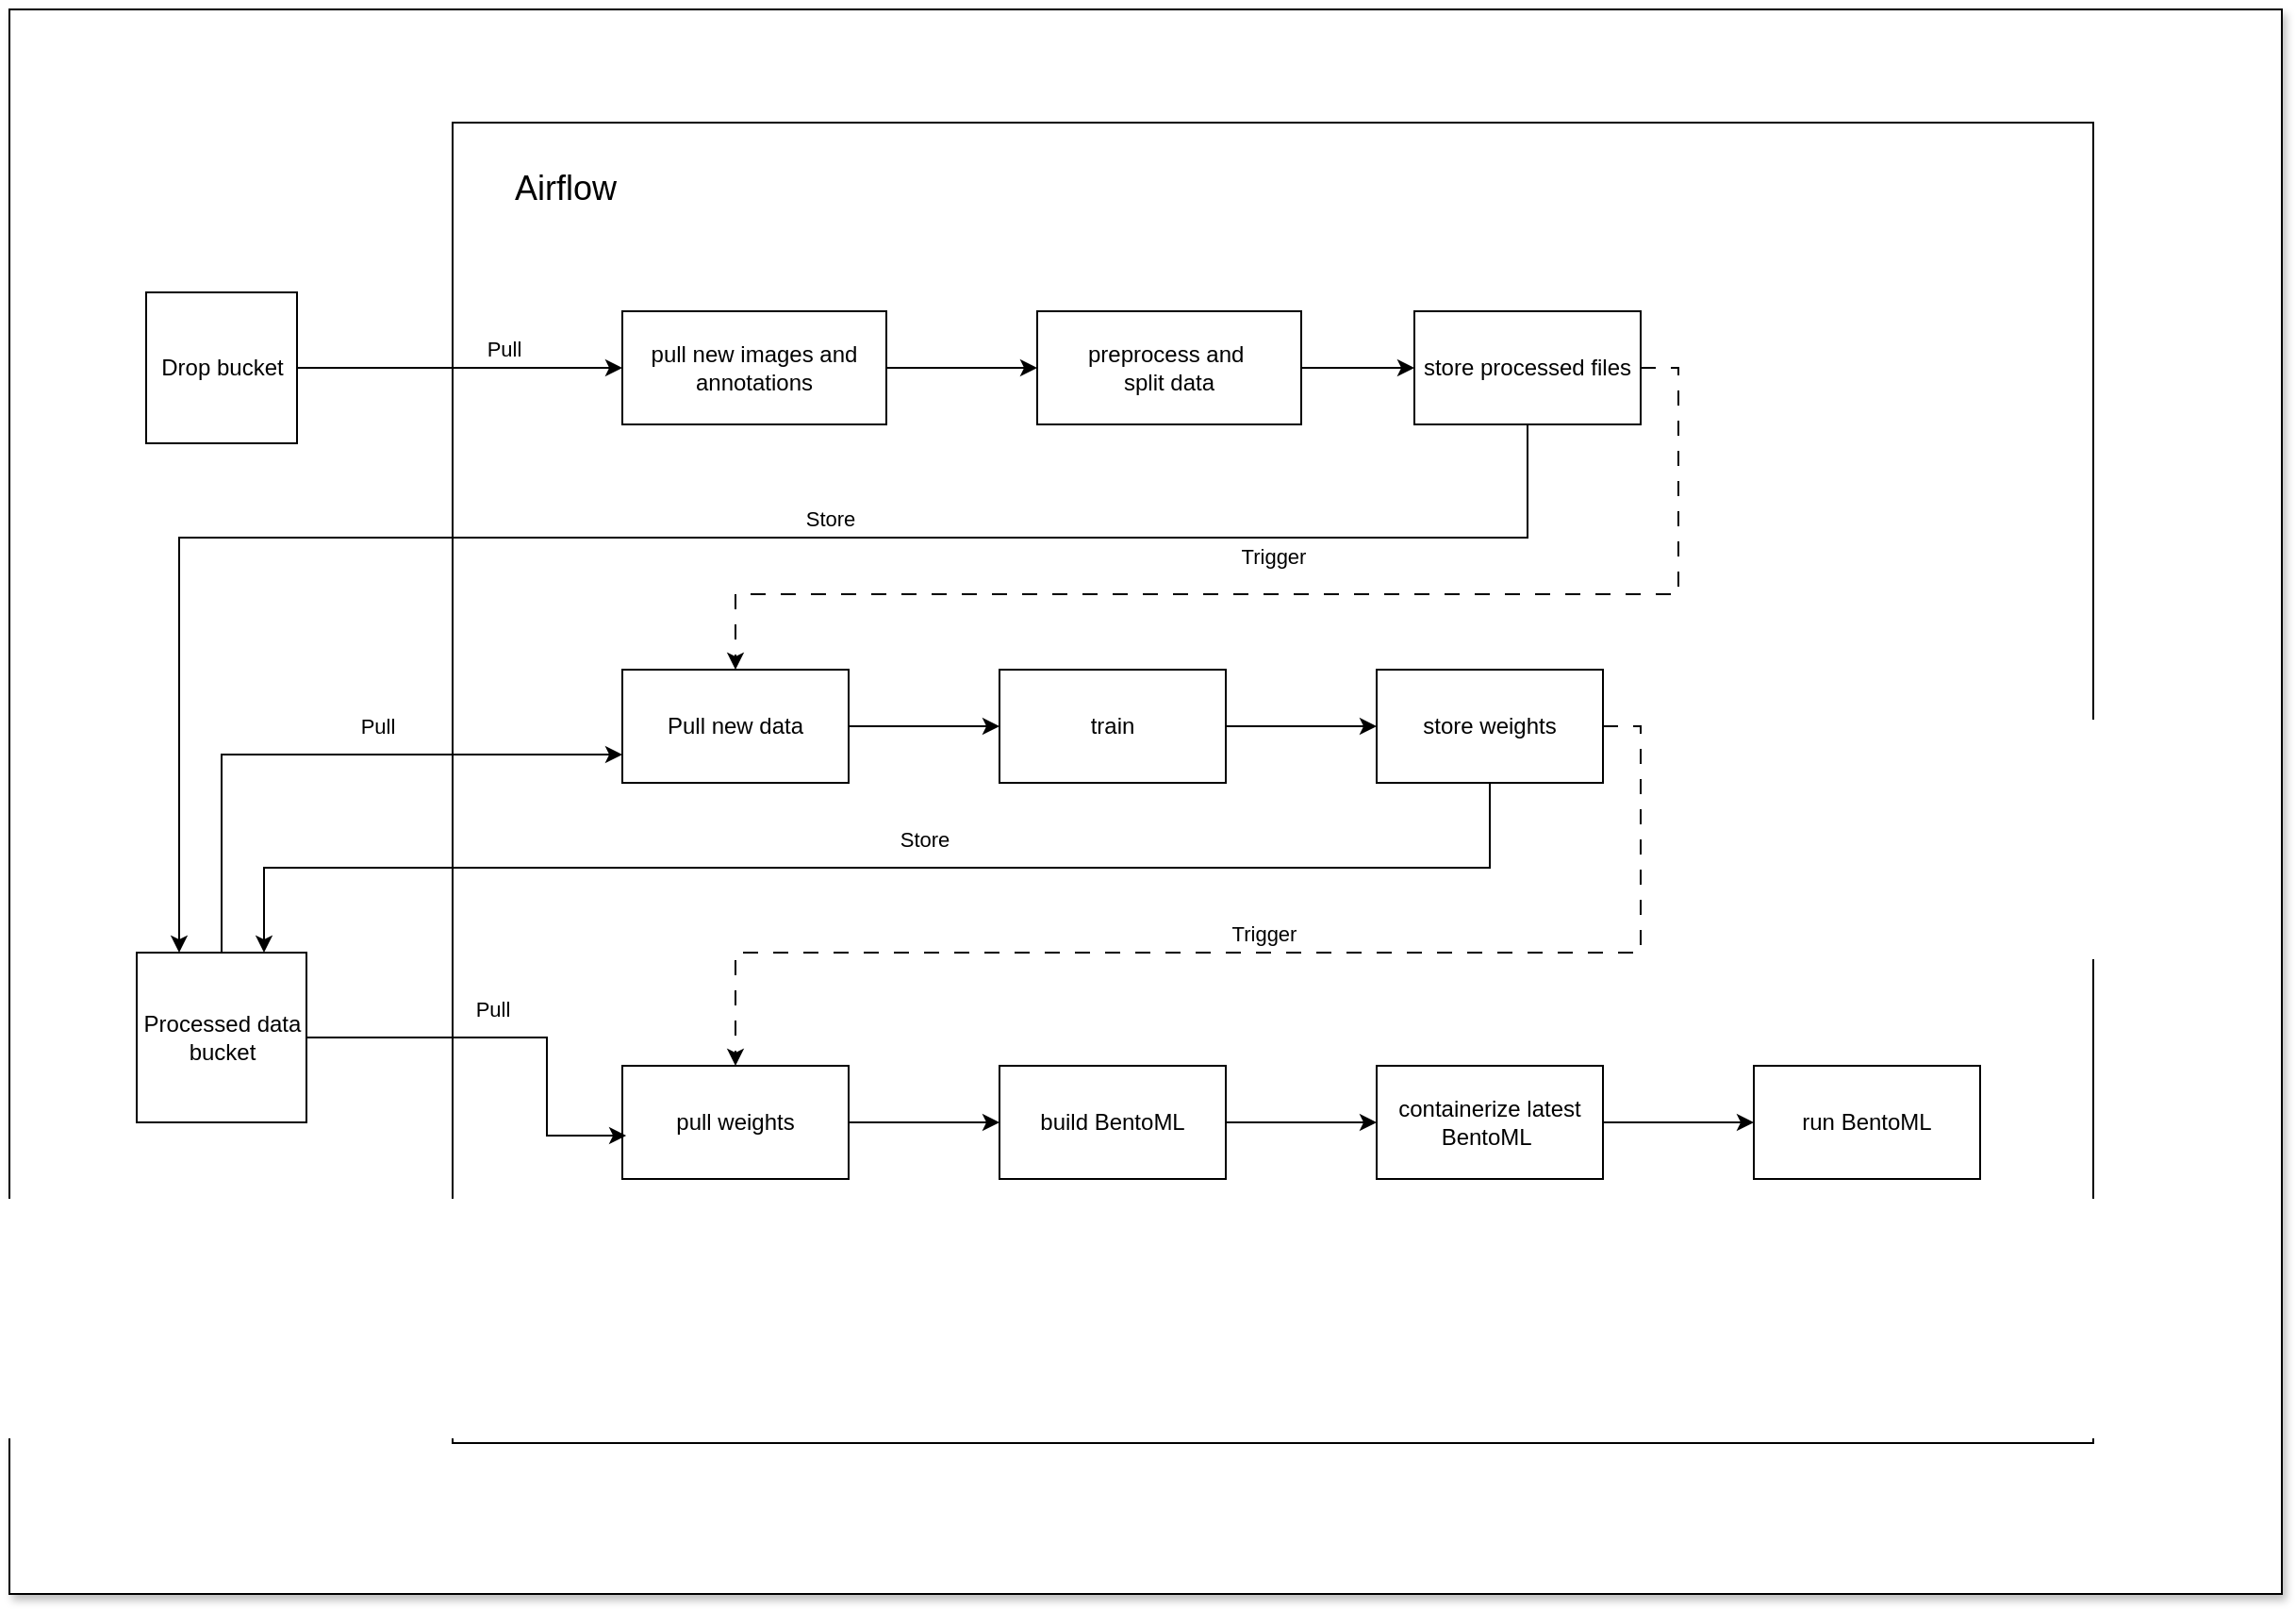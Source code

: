 <mxfile version="25.0.1">
  <diagram name="Page-1" id="aFCZX8sQgbK9KD3kQH3_">
    <mxGraphModel dx="1621" dy="1521" grid="1" gridSize="10" guides="1" tooltips="1" connect="1" arrows="1" fold="1" page="0" pageScale="1" pageWidth="827" pageHeight="1169" math="0" shadow="0">
      <root>
        <mxCell id="0" />
        <mxCell id="1" parent="0" />
        <mxCell id="rTd2wPLrgLgjxWC-Via5-18" value="" style="rounded=0;whiteSpace=wrap;html=1;shadow=1;" vertex="1" parent="1">
          <mxGeometry x="-45" width="1205" height="840" as="geometry" />
        </mxCell>
        <mxCell id="OwcmuB5FL0zpqkgBIQRN-11" value="" style="rounded=0;whiteSpace=wrap;html=1;" parent="1" vertex="1">
          <mxGeometry x="190" y="60" width="870" height="700" as="geometry" />
        </mxCell>
        <mxCell id="OwcmuB5FL0zpqkgBIQRN-1" value="Drop bucket" style="whiteSpace=wrap;html=1;aspect=fixed;" parent="1" vertex="1">
          <mxGeometry x="27.5" y="150" width="80" height="80" as="geometry" />
        </mxCell>
        <mxCell id="OwcmuB5FL0zpqkgBIQRN-6" value="Airflow" style="text;html=1;align=center;verticalAlign=middle;whiteSpace=wrap;rounded=0;fontSize=18;" parent="1" vertex="1">
          <mxGeometry x="200" y="70" width="100" height="50" as="geometry" />
        </mxCell>
        <mxCell id="rTd2wPLrgLgjxWC-Via5-2" value="" style="edgeStyle=orthogonalEdgeStyle;rounded=0;orthogonalLoop=1;jettySize=auto;html=1;" edge="1" parent="1" source="OwcmuB5FL0zpqkgBIQRN-8" target="rTd2wPLrgLgjxWC-Via5-1">
          <mxGeometry relative="1" as="geometry" />
        </mxCell>
        <mxCell id="rTd2wPLrgLgjxWC-Via5-9" style="edgeStyle=orthogonalEdgeStyle;rounded=0;orthogonalLoop=1;jettySize=auto;html=1;exitX=0;exitY=0.5;exitDx=0;exitDy=0;endArrow=none;endFill=0;startArrow=classic;startFill=1;" edge="1" parent="1" source="OwcmuB5FL0zpqkgBIQRN-8" target="OwcmuB5FL0zpqkgBIQRN-1">
          <mxGeometry relative="1" as="geometry" />
        </mxCell>
        <mxCell id="rTd2wPLrgLgjxWC-Via5-31" value="Pull" style="edgeLabel;html=1;align=center;verticalAlign=middle;resizable=0;points=[];" vertex="1" connectable="0" parent="rTd2wPLrgLgjxWC-Via5-9">
          <mxGeometry x="-0.27" relative="1" as="geometry">
            <mxPoint y="-10" as="offset" />
          </mxGeometry>
        </mxCell>
        <mxCell id="OwcmuB5FL0zpqkgBIQRN-8" value="pull new images and annotations" style="rounded=0;whiteSpace=wrap;html=1;" parent="1" vertex="1">
          <mxGeometry x="280" y="160" width="140" height="60" as="geometry" />
        </mxCell>
        <mxCell id="rTd2wPLrgLgjxWC-Via5-5" style="edgeStyle=orthogonalEdgeStyle;rounded=0;orthogonalLoop=1;jettySize=auto;html=1;exitX=1;exitY=0.5;exitDx=0;exitDy=0;entryX=0.5;entryY=0;entryDx=0;entryDy=0;dashed=1;dashPattern=8 8;" edge="1" parent="1" source="OwcmuB5FL0zpqkgBIQRN-9" target="OwcmuB5FL0zpqkgBIQRN-14">
          <mxGeometry relative="1" as="geometry">
            <Array as="points">
              <mxPoint x="840" y="190" />
              <mxPoint x="840" y="310" />
              <mxPoint x="340" y="310" />
            </Array>
          </mxGeometry>
        </mxCell>
        <mxCell id="rTd2wPLrgLgjxWC-Via5-6" value="Trigger" style="edgeLabel;html=1;align=center;verticalAlign=middle;resizable=0;points=[];" vertex="1" connectable="0" parent="rTd2wPLrgLgjxWC-Via5-5">
          <mxGeometry x="0.024" y="1" relative="1" as="geometry">
            <mxPoint x="-7" y="-21" as="offset" />
          </mxGeometry>
        </mxCell>
        <mxCell id="rTd2wPLrgLgjxWC-Via5-21" style="edgeStyle=orthogonalEdgeStyle;rounded=0;orthogonalLoop=1;jettySize=auto;html=1;exitX=0.5;exitY=1;exitDx=0;exitDy=0;entryX=0.25;entryY=0;entryDx=0;entryDy=0;" edge="1" parent="1" source="OwcmuB5FL0zpqkgBIQRN-9" target="OwcmuB5FL0zpqkgBIQRN-19">
          <mxGeometry relative="1" as="geometry">
            <Array as="points">
              <mxPoint x="760" y="280" />
              <mxPoint x="45" y="280" />
            </Array>
          </mxGeometry>
        </mxCell>
        <mxCell id="rTd2wPLrgLgjxWC-Via5-27" value="Store" style="edgeLabel;html=1;align=center;verticalAlign=middle;resizable=0;points=[];" vertex="1" connectable="0" parent="rTd2wPLrgLgjxWC-Via5-21">
          <mxGeometry x="-0.011" y="3" relative="1" as="geometry">
            <mxPoint x="62" y="-13" as="offset" />
          </mxGeometry>
        </mxCell>
        <mxCell id="OwcmuB5FL0zpqkgBIQRN-9" value="store processed files" style="rounded=0;whiteSpace=wrap;html=1;" parent="1" vertex="1">
          <mxGeometry x="700" y="160" width="120" height="60" as="geometry" />
        </mxCell>
        <mxCell id="OwcmuB5FL0zpqkgBIQRN-18" value="" style="edgeStyle=orthogonalEdgeStyle;rounded=0;orthogonalLoop=1;jettySize=auto;html=1;" parent="1" source="OwcmuB5FL0zpqkgBIQRN-14" target="OwcmuB5FL0zpqkgBIQRN-17" edge="1">
          <mxGeometry relative="1" as="geometry" />
        </mxCell>
        <mxCell id="rTd2wPLrgLgjxWC-Via5-22" style="edgeStyle=orthogonalEdgeStyle;rounded=0;orthogonalLoop=1;jettySize=auto;html=1;exitX=0;exitY=0.75;exitDx=0;exitDy=0;entryX=0.5;entryY=0;entryDx=0;entryDy=0;endArrow=none;endFill=0;startArrow=classic;startFill=1;" edge="1" parent="1" source="OwcmuB5FL0zpqkgBIQRN-14" target="OwcmuB5FL0zpqkgBIQRN-19">
          <mxGeometry relative="1" as="geometry" />
        </mxCell>
        <mxCell id="rTd2wPLrgLgjxWC-Via5-23" value="Pull" style="edgeLabel;html=1;align=center;verticalAlign=middle;resizable=0;points=[];" vertex="1" connectable="0" parent="rTd2wPLrgLgjxWC-Via5-22">
          <mxGeometry x="-0.024" relative="1" as="geometry">
            <mxPoint x="25" y="-15" as="offset" />
          </mxGeometry>
        </mxCell>
        <mxCell id="OwcmuB5FL0zpqkgBIQRN-14" value="Pull new data" style="rounded=0;whiteSpace=wrap;html=1;" parent="1" vertex="1">
          <mxGeometry x="280" y="350" width="120" height="60" as="geometry" />
        </mxCell>
        <mxCell id="OwcmuB5FL0zpqkgBIQRN-22" value="" style="edgeStyle=orthogonalEdgeStyle;rounded=0;orthogonalLoop=1;jettySize=auto;html=1;" parent="1" source="OwcmuB5FL0zpqkgBIQRN-17" target="OwcmuB5FL0zpqkgBIQRN-21" edge="1">
          <mxGeometry relative="1" as="geometry" />
        </mxCell>
        <mxCell id="OwcmuB5FL0zpqkgBIQRN-17" value="train" style="rounded=0;whiteSpace=wrap;html=1;" parent="1" vertex="1">
          <mxGeometry x="480" y="350" width="120" height="60" as="geometry" />
        </mxCell>
        <mxCell id="OwcmuB5FL0zpqkgBIQRN-19" value="Processed data bucket" style="whiteSpace=wrap;html=1;" parent="1" vertex="1">
          <mxGeometry x="22.5" y="500" width="90" height="90" as="geometry" />
        </mxCell>
        <mxCell id="rTd2wPLrgLgjxWC-Via5-8" value="Trigger" style="edgeStyle=orthogonalEdgeStyle;rounded=0;orthogonalLoop=1;jettySize=auto;html=1;exitX=1;exitY=0.5;exitDx=0;exitDy=0;entryX=0.5;entryY=0;entryDx=0;entryDy=0;dashed=1;dashPattern=8 8;" edge="1" parent="1" source="OwcmuB5FL0zpqkgBIQRN-21" target="rTd2wPLrgLgjxWC-Via5-7">
          <mxGeometry y="-10" relative="1" as="geometry">
            <Array as="points">
              <mxPoint x="820" y="380" />
              <mxPoint x="820" y="500" />
              <mxPoint x="340" y="500" />
            </Array>
            <mxPoint as="offset" />
          </mxGeometry>
        </mxCell>
        <mxCell id="rTd2wPLrgLgjxWC-Via5-24" style="edgeStyle=orthogonalEdgeStyle;rounded=0;orthogonalLoop=1;jettySize=auto;html=1;exitX=0.5;exitY=1;exitDx=0;exitDy=0;entryX=0.75;entryY=0;entryDx=0;entryDy=0;" edge="1" parent="1" source="OwcmuB5FL0zpqkgBIQRN-21" target="OwcmuB5FL0zpqkgBIQRN-19">
          <mxGeometry relative="1" as="geometry" />
        </mxCell>
        <mxCell id="rTd2wPLrgLgjxWC-Via5-25" value="Store" style="edgeLabel;html=1;align=center;verticalAlign=middle;resizable=0;points=[];" vertex="1" connectable="0" parent="rTd2wPLrgLgjxWC-Via5-24">
          <mxGeometry x="0.059" y="-3" relative="1" as="geometry">
            <mxPoint x="47" y="-12" as="offset" />
          </mxGeometry>
        </mxCell>
        <mxCell id="OwcmuB5FL0zpqkgBIQRN-21" value="store weights" style="rounded=0;whiteSpace=wrap;html=1;" parent="1" vertex="1">
          <mxGeometry x="680" y="350" width="120" height="60" as="geometry" />
        </mxCell>
        <mxCell id="rTd2wPLrgLgjxWC-Via5-4" value="" style="edgeStyle=orthogonalEdgeStyle;rounded=0;orthogonalLoop=1;jettySize=auto;html=1;" edge="1" parent="1" source="rTd2wPLrgLgjxWC-Via5-1">
          <mxGeometry relative="1" as="geometry">
            <mxPoint x="700" y="190" as="targetPoint" />
          </mxGeometry>
        </mxCell>
        <mxCell id="rTd2wPLrgLgjxWC-Via5-1" value="preprocess and&amp;nbsp;&lt;div&gt;s&lt;span style=&quot;background-color: initial;&quot;&gt;plit data&lt;/span&gt;&lt;/div&gt;" style="rounded=0;whiteSpace=wrap;html=1;" vertex="1" parent="1">
          <mxGeometry x="500" y="160" width="140" height="60" as="geometry" />
        </mxCell>
        <mxCell id="rTd2wPLrgLgjxWC-Via5-13" value="" style="edgeStyle=orthogonalEdgeStyle;rounded=0;orthogonalLoop=1;jettySize=auto;html=1;" edge="1" parent="1" source="rTd2wPLrgLgjxWC-Via5-7" target="rTd2wPLrgLgjxWC-Via5-12">
          <mxGeometry relative="1" as="geometry" />
        </mxCell>
        <mxCell id="rTd2wPLrgLgjxWC-Via5-7" value="pull weights" style="rounded=0;whiteSpace=wrap;html=1;" vertex="1" parent="1">
          <mxGeometry x="280" y="560" width="120" height="60" as="geometry" />
        </mxCell>
        <mxCell id="rTd2wPLrgLgjxWC-Via5-15" value="" style="edgeStyle=orthogonalEdgeStyle;rounded=0;orthogonalLoop=1;jettySize=auto;html=1;" edge="1" parent="1" source="rTd2wPLrgLgjxWC-Via5-12" target="rTd2wPLrgLgjxWC-Via5-14">
          <mxGeometry relative="1" as="geometry" />
        </mxCell>
        <mxCell id="rTd2wPLrgLgjxWC-Via5-12" value="build BentoML" style="rounded=0;whiteSpace=wrap;html=1;" vertex="1" parent="1">
          <mxGeometry x="480" y="560" width="120" height="60" as="geometry" />
        </mxCell>
        <mxCell id="rTd2wPLrgLgjxWC-Via5-17" value="" style="edgeStyle=orthogonalEdgeStyle;rounded=0;orthogonalLoop=1;jettySize=auto;html=1;" edge="1" parent="1" source="rTd2wPLrgLgjxWC-Via5-14" target="rTd2wPLrgLgjxWC-Via5-16">
          <mxGeometry relative="1" as="geometry" />
        </mxCell>
        <mxCell id="rTd2wPLrgLgjxWC-Via5-14" value="containerize latest BentoML&amp;nbsp;" style="rounded=0;whiteSpace=wrap;html=1;" vertex="1" parent="1">
          <mxGeometry x="680" y="560" width="120" height="60" as="geometry" />
        </mxCell>
        <mxCell id="rTd2wPLrgLgjxWC-Via5-16" value="run BentoML" style="rounded=0;whiteSpace=wrap;html=1;" vertex="1" parent="1">
          <mxGeometry x="880" y="560" width="120" height="60" as="geometry" />
        </mxCell>
        <mxCell id="rTd2wPLrgLgjxWC-Via5-29" style="edgeStyle=orthogonalEdgeStyle;rounded=0;orthogonalLoop=1;jettySize=auto;html=1;exitX=1;exitY=0.5;exitDx=0;exitDy=0;entryX=0.017;entryY=0.617;entryDx=0;entryDy=0;entryPerimeter=0;" edge="1" parent="1" source="OwcmuB5FL0zpqkgBIQRN-19" target="rTd2wPLrgLgjxWC-Via5-7">
          <mxGeometry relative="1" as="geometry">
            <Array as="points">
              <mxPoint x="240" y="545" />
              <mxPoint x="240" y="597" />
            </Array>
          </mxGeometry>
        </mxCell>
        <mxCell id="rTd2wPLrgLgjxWC-Via5-30" value="Pull" style="edgeLabel;html=1;align=center;verticalAlign=middle;resizable=0;points=[];" vertex="1" connectable="0" parent="rTd2wPLrgLgjxWC-Via5-29">
          <mxGeometry x="-0.021" y="4" relative="1" as="geometry">
            <mxPoint x="-10" y="-11" as="offset" />
          </mxGeometry>
        </mxCell>
      </root>
    </mxGraphModel>
  </diagram>
</mxfile>
